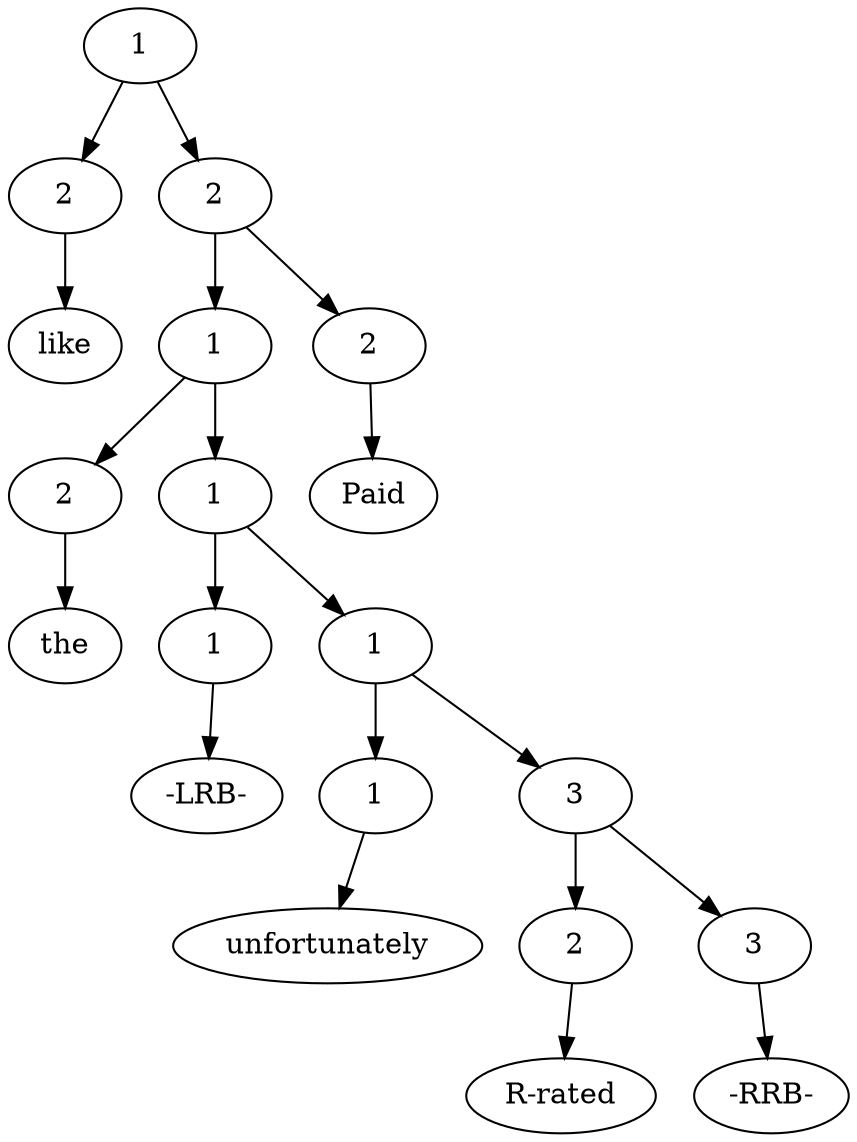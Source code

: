 digraph G{Node0 [label="1"]
Node0 -> Node1
Node0 -> Node3
Node1 [label="2"]
Node1 -> Node2
Node3 [label="2"]
Node3 -> Node4
Node3 -> Node18
Node2 [label="like"]
Node4 [label="1"]
Node4 -> Node5
Node4 -> Node7
Node18 [label="2"]
Node18 -> Node19
Node5 [label="2"]
Node5 -> Node6
Node7 [label="1"]
Node7 -> Node8
Node7 -> Node10
Node19 [label="Paid"]
Node6 [label="the"]
Node8 [label="1"]
Node8 -> Node9
Node10 [label="1"]
Node10 -> Node11
Node10 -> Node13
Node9 [label="-LRB-"]
Node11 [label="1"]
Node11 -> Node12
Node13 [label="3"]
Node13 -> Node14
Node13 -> Node16
Node12 [label="unfortunately"]
Node14 [label="2"]
Node14 -> Node15
Node16 [label="3"]
Node16 -> Node17
Node15 [label="R-rated"]
Node17 [label="-RRB-"]
}